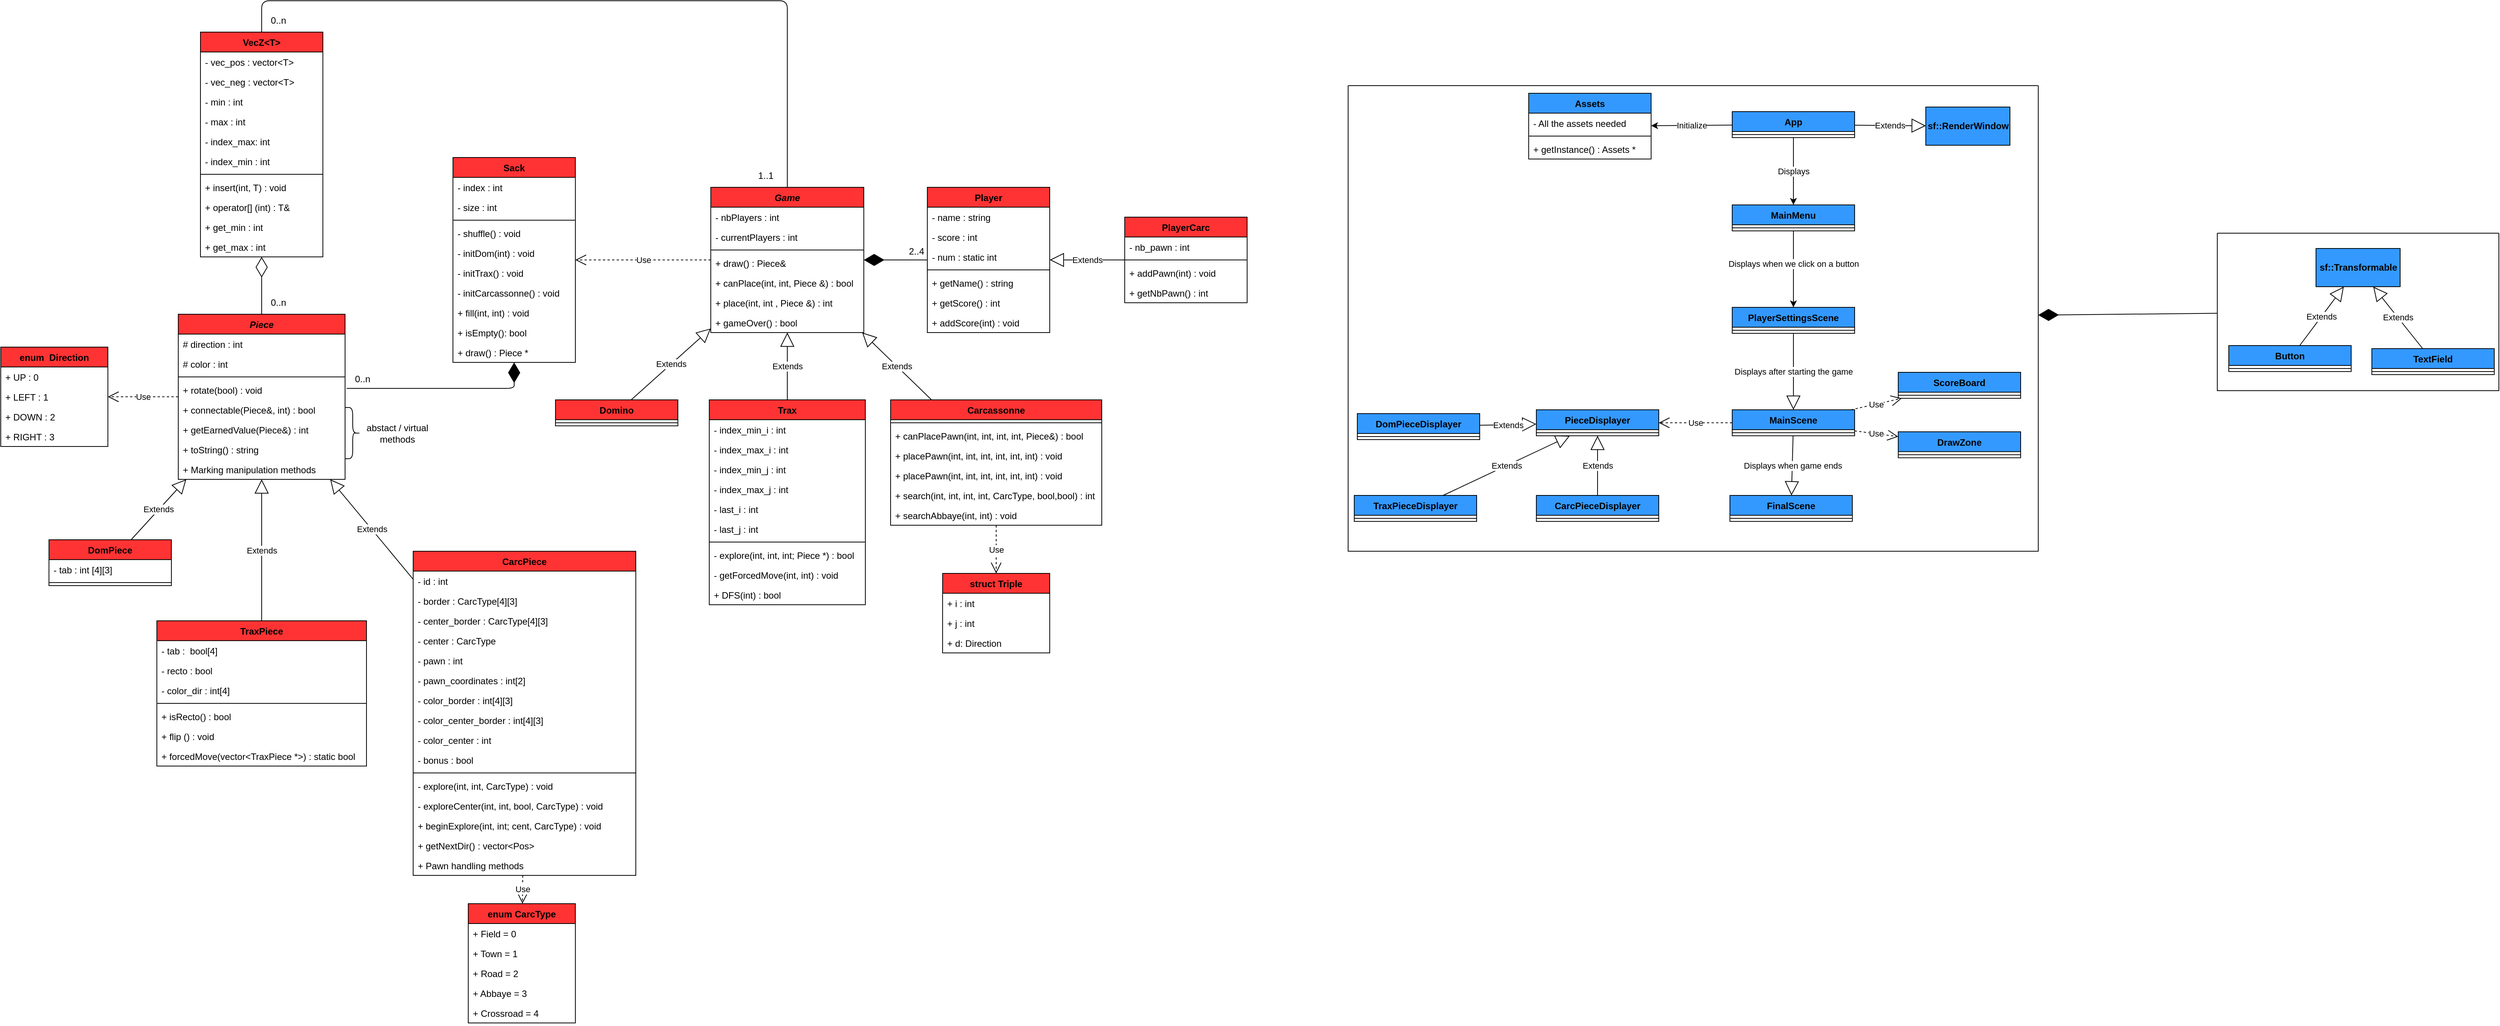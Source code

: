 <mxfile>
    <diagram id="CHH4d5N20Bv_VqgItJtU" name="Page-1">
        <mxGraphModel dx="3012" dy="1647" grid="0" gridSize="10" guides="1" tooltips="1" connect="1" arrows="1" fold="1" page="1" pageScale="1" pageWidth="1654" pageHeight="1169" math="0" shadow="0">
            <root>
                <mxCell id="0"/>
                <mxCell id="1" parent="0"/>
                <mxCell id="2" value="DomPiece" style="swimlane;fontStyle=1;align=center;verticalAlign=top;childLayout=stackLayout;horizontal=1;startSize=26;horizontalStack=0;resizeParent=1;resizeParentMax=0;resizeLast=0;collapsible=1;marginBottom=0;fillColor=#FF3333;" parent="1" vertex="1">
                    <mxGeometry x="9" y="623" width="160" height="60" as="geometry"/>
                </mxCell>
                <mxCell id="3" value="- tab : int [4][3]" style="text;strokeColor=none;fillColor=none;align=left;verticalAlign=top;spacingLeft=4;spacingRight=4;overflow=hidden;rotatable=0;points=[[0,0.5],[1,0.5]];portConstraint=eastwest;" parent="2" vertex="1">
                    <mxGeometry y="26" width="160" height="26" as="geometry"/>
                </mxCell>
                <mxCell id="4" value="" style="line;strokeWidth=1;fillColor=none;align=left;verticalAlign=middle;spacingTop=-1;spacingLeft=3;spacingRight=3;rotatable=0;labelPosition=right;points=[];portConstraint=eastwest;" parent="2" vertex="1">
                    <mxGeometry y="52" width="160" height="8" as="geometry"/>
                </mxCell>
                <mxCell id="3RVoRIsLSyqrtPsKRKoU-5" value="Piece" style="swimlane;fontStyle=3;align=center;verticalAlign=top;childLayout=stackLayout;horizontal=1;startSize=26;horizontalStack=0;resizeParent=1;resizeParentMax=0;resizeLast=0;collapsible=1;marginBottom=0;fillColor=#FF3333;" parent="1" vertex="1">
                    <mxGeometry x="178" y="328" width="218" height="216" as="geometry"/>
                </mxCell>
                <mxCell id="3RVoRIsLSyqrtPsKRKoU-6" value="# direction : int" style="text;strokeColor=none;fillColor=none;align=left;verticalAlign=top;spacingLeft=4;spacingRight=4;overflow=hidden;rotatable=0;points=[[0,0.5],[1,0.5]];portConstraint=eastwest;" parent="3RVoRIsLSyqrtPsKRKoU-5" vertex="1">
                    <mxGeometry y="26" width="218" height="26" as="geometry"/>
                </mxCell>
                <mxCell id="MjsJlT0-aBO1oH4Jwxmf-29" value="# color : int" style="text;strokeColor=none;fillColor=none;align=left;verticalAlign=top;spacingLeft=4;spacingRight=4;overflow=hidden;rotatable=0;points=[[0,0.5],[1,0.5]];portConstraint=eastwest;" parent="3RVoRIsLSyqrtPsKRKoU-5" vertex="1">
                    <mxGeometry y="52" width="218" height="26" as="geometry"/>
                </mxCell>
                <mxCell id="3RVoRIsLSyqrtPsKRKoU-7" value="" style="line;strokeWidth=1;fillColor=none;align=left;verticalAlign=middle;spacingTop=-1;spacingLeft=3;spacingRight=3;rotatable=0;labelPosition=right;points=[];portConstraint=eastwest;" parent="3RVoRIsLSyqrtPsKRKoU-5" vertex="1">
                    <mxGeometry y="78" width="218" height="8" as="geometry"/>
                </mxCell>
                <mxCell id="3RVoRIsLSyqrtPsKRKoU-8" value="+ rotate(bool) : void" style="text;strokeColor=none;fillColor=none;align=left;verticalAlign=top;spacingLeft=4;spacingRight=4;overflow=hidden;rotatable=0;points=[[0,0.5],[1,0.5]];portConstraint=eastwest;" parent="3RVoRIsLSyqrtPsKRKoU-5" vertex="1">
                    <mxGeometry y="86" width="218" height="26" as="geometry"/>
                </mxCell>
                <mxCell id="MjsJlT0-aBO1oH4Jwxmf-13" value="+ connectable(Piece&amp;, int) : bool" style="text;strokeColor=none;fillColor=none;align=left;verticalAlign=top;spacingLeft=4;spacingRight=4;overflow=hidden;rotatable=0;points=[[0,0.5],[1,0.5]];portConstraint=eastwest;" parent="3RVoRIsLSyqrtPsKRKoU-5" vertex="1">
                    <mxGeometry y="112" width="218" height="26" as="geometry"/>
                </mxCell>
                <mxCell id="MjsJlT0-aBO1oH4Jwxmf-28" value="+ getEarnedValue(Piece&amp;) : int" style="text;strokeColor=none;fillColor=none;align=left;verticalAlign=top;spacingLeft=4;spacingRight=4;overflow=hidden;rotatable=0;points=[[0,0.5],[1,0.5]];portConstraint=eastwest;" parent="3RVoRIsLSyqrtPsKRKoU-5" vertex="1">
                    <mxGeometry y="138" width="218" height="26" as="geometry"/>
                </mxCell>
                <mxCell id="6" value="+ toString() : string" style="text;strokeColor=none;fillColor=none;align=left;verticalAlign=top;spacingLeft=4;spacingRight=4;overflow=hidden;rotatable=0;points=[[0,0.5],[1,0.5]];portConstraint=eastwest;" parent="3RVoRIsLSyqrtPsKRKoU-5" vertex="1">
                    <mxGeometry y="164" width="218" height="26" as="geometry"/>
                </mxCell>
                <mxCell id="7" value="+ Marking manipulation methods" style="text;strokeColor=none;fillColor=none;align=left;verticalAlign=top;spacingLeft=4;spacingRight=4;overflow=hidden;rotatable=0;points=[[0,0.5],[1,0.5]];portConstraint=eastwest;" vertex="1" parent="3RVoRIsLSyqrtPsKRKoU-5">
                    <mxGeometry y="190" width="218" height="26" as="geometry"/>
                </mxCell>
                <mxCell id="3RVoRIsLSyqrtPsKRKoU-9" value="TraxPiece" style="swimlane;fontStyle=1;align=center;verticalAlign=top;childLayout=stackLayout;horizontal=1;startSize=26;horizontalStack=0;resizeParent=1;resizeParentMax=0;resizeLast=0;collapsible=1;marginBottom=0;fillColor=#FF3333;" parent="1" vertex="1">
                    <mxGeometry x="150" y="729" width="274" height="190" as="geometry"/>
                </mxCell>
                <mxCell id="3RVoRIsLSyqrtPsKRKoU-10" value="- tab :  bool[4]" style="text;strokeColor=none;fillColor=none;align=left;verticalAlign=top;spacingLeft=4;spacingRight=4;overflow=hidden;rotatable=0;points=[[0,0.5],[1,0.5]];portConstraint=eastwest;" parent="3RVoRIsLSyqrtPsKRKoU-9" vertex="1">
                    <mxGeometry y="26" width="274" height="26" as="geometry"/>
                </mxCell>
                <mxCell id="12" value="- recto : bool" style="text;strokeColor=none;fillColor=none;align=left;verticalAlign=top;spacingLeft=4;spacingRight=4;overflow=hidden;rotatable=0;points=[[0,0.5],[1,0.5]];portConstraint=eastwest;" vertex="1" parent="3RVoRIsLSyqrtPsKRKoU-9">
                    <mxGeometry y="52" width="274" height="26" as="geometry"/>
                </mxCell>
                <mxCell id="13" value="- color_dir : int[4]" style="text;strokeColor=none;fillColor=none;align=left;verticalAlign=top;spacingLeft=4;spacingRight=4;overflow=hidden;rotatable=0;points=[[0,0.5],[1,0.5]];portConstraint=eastwest;" vertex="1" parent="3RVoRIsLSyqrtPsKRKoU-9">
                    <mxGeometry y="78" width="274" height="26" as="geometry"/>
                </mxCell>
                <mxCell id="3RVoRIsLSyqrtPsKRKoU-11" value="" style="line;strokeWidth=1;fillColor=none;align=left;verticalAlign=middle;spacingTop=-1;spacingLeft=3;spacingRight=3;rotatable=0;labelPosition=right;points=[];portConstraint=eastwest;" parent="3RVoRIsLSyqrtPsKRKoU-9" vertex="1">
                    <mxGeometry y="104" width="274" height="8" as="geometry"/>
                </mxCell>
                <mxCell id="14" value="+ isRecto() : bool" style="text;strokeColor=none;fillColor=none;align=left;verticalAlign=top;spacingLeft=4;spacingRight=4;overflow=hidden;rotatable=0;points=[[0,0.5],[1,0.5]];portConstraint=eastwest;" vertex="1" parent="3RVoRIsLSyqrtPsKRKoU-9">
                    <mxGeometry y="112" width="274" height="26" as="geometry"/>
                </mxCell>
                <mxCell id="17" value="+ flip () : void" style="text;strokeColor=none;fillColor=none;align=left;verticalAlign=top;spacingLeft=4;spacingRight=4;overflow=hidden;rotatable=0;points=[[0,0.5],[1,0.5]];portConstraint=eastwest;" vertex="1" parent="3RVoRIsLSyqrtPsKRKoU-9">
                    <mxGeometry y="138" width="274" height="26" as="geometry"/>
                </mxCell>
                <mxCell id="16" value="+ forcedMove(vector&lt;TraxPiece *&gt;) : static bool" style="text;strokeColor=none;fillColor=none;align=left;verticalAlign=top;spacingLeft=4;spacingRight=4;overflow=hidden;rotatable=0;points=[[0,0.5],[1,0.5]];portConstraint=eastwest;" vertex="1" parent="3RVoRIsLSyqrtPsKRKoU-9">
                    <mxGeometry y="164" width="274" height="26" as="geometry"/>
                </mxCell>
                <mxCell id="3RVoRIsLSyqrtPsKRKoU-13" value="CarcPiece" style="swimlane;fontStyle=1;align=center;verticalAlign=top;childLayout=stackLayout;horizontal=1;startSize=26;horizontalStack=0;resizeParent=1;resizeParentMax=0;resizeLast=0;collapsible=1;marginBottom=0;fillColor=#FF3333;" parent="1" vertex="1">
                    <mxGeometry x="485" y="638" width="291" height="424" as="geometry"/>
                </mxCell>
                <mxCell id="34" value="- id : int" style="text;strokeColor=none;fillColor=none;align=left;verticalAlign=top;spacingLeft=4;spacingRight=4;overflow=hidden;rotatable=0;points=[[0,0.5],[1,0.5]];portConstraint=eastwest;" vertex="1" parent="3RVoRIsLSyqrtPsKRKoU-13">
                    <mxGeometry y="26" width="291" height="26" as="geometry"/>
                </mxCell>
                <mxCell id="3RVoRIsLSyqrtPsKRKoU-46" value="- border : CarcType[4][3]" style="text;strokeColor=none;fillColor=none;align=left;verticalAlign=top;spacingLeft=4;spacingRight=4;overflow=hidden;rotatable=0;points=[[0,0.5],[1,0.5]];portConstraint=eastwest;" parent="3RVoRIsLSyqrtPsKRKoU-13" vertex="1">
                    <mxGeometry y="52" width="291" height="26" as="geometry"/>
                </mxCell>
                <mxCell id="35" value="- center_border : CarcType[4][3]" style="text;strokeColor=none;fillColor=none;align=left;verticalAlign=top;spacingLeft=4;spacingRight=4;overflow=hidden;rotatable=0;points=[[0,0.5],[1,0.5]];portConstraint=eastwest;" vertex="1" parent="3RVoRIsLSyqrtPsKRKoU-13">
                    <mxGeometry y="78" width="291" height="26" as="geometry"/>
                </mxCell>
                <mxCell id="36" value="- center : CarcType" style="text;strokeColor=none;fillColor=none;align=left;verticalAlign=top;spacingLeft=4;spacingRight=4;overflow=hidden;rotatable=0;points=[[0,0.5],[1,0.5]];portConstraint=eastwest;" vertex="1" parent="3RVoRIsLSyqrtPsKRKoU-13">
                    <mxGeometry y="104" width="291" height="26" as="geometry"/>
                </mxCell>
                <mxCell id="37" value="- pawn : int" style="text;strokeColor=none;fillColor=none;align=left;verticalAlign=top;spacingLeft=4;spacingRight=4;overflow=hidden;rotatable=0;points=[[0,0.5],[1,0.5]];portConstraint=eastwest;" vertex="1" parent="3RVoRIsLSyqrtPsKRKoU-13">
                    <mxGeometry y="130" width="291" height="26" as="geometry"/>
                </mxCell>
                <mxCell id="38" value="- pawn_coordinates : int[2]" style="text;strokeColor=none;fillColor=none;align=left;verticalAlign=top;spacingLeft=4;spacingRight=4;overflow=hidden;rotatable=0;points=[[0,0.5],[1,0.5]];portConstraint=eastwest;" vertex="1" parent="3RVoRIsLSyqrtPsKRKoU-13">
                    <mxGeometry y="156" width="291" height="26" as="geometry"/>
                </mxCell>
                <mxCell id="40" value="- color_border : int[4][3]" style="text;strokeColor=none;fillColor=none;align=left;verticalAlign=top;spacingLeft=4;spacingRight=4;overflow=hidden;rotatable=0;points=[[0,0.5],[1,0.5]];portConstraint=eastwest;" vertex="1" parent="3RVoRIsLSyqrtPsKRKoU-13">
                    <mxGeometry y="182" width="291" height="26" as="geometry"/>
                </mxCell>
                <mxCell id="41" value="- color_center_border : int[4][3]" style="text;strokeColor=none;fillColor=none;align=left;verticalAlign=top;spacingLeft=4;spacingRight=4;overflow=hidden;rotatable=0;points=[[0,0.5],[1,0.5]];portConstraint=eastwest;" vertex="1" parent="3RVoRIsLSyqrtPsKRKoU-13">
                    <mxGeometry y="208" width="291" height="26" as="geometry"/>
                </mxCell>
                <mxCell id="42" value="- color_center : int" style="text;strokeColor=none;fillColor=none;align=left;verticalAlign=top;spacingLeft=4;spacingRight=4;overflow=hidden;rotatable=0;points=[[0,0.5],[1,0.5]];portConstraint=eastwest;" vertex="1" parent="3RVoRIsLSyqrtPsKRKoU-13">
                    <mxGeometry y="234" width="291" height="26" as="geometry"/>
                </mxCell>
                <mxCell id="43" value="- bonus : bool" style="text;strokeColor=none;fillColor=none;align=left;verticalAlign=top;spacingLeft=4;spacingRight=4;overflow=hidden;rotatable=0;points=[[0,0.5],[1,0.5]];portConstraint=eastwest;" vertex="1" parent="3RVoRIsLSyqrtPsKRKoU-13">
                    <mxGeometry y="260" width="291" height="26" as="geometry"/>
                </mxCell>
                <mxCell id="3RVoRIsLSyqrtPsKRKoU-15" value="" style="line;strokeWidth=1;fillColor=none;align=left;verticalAlign=middle;spacingTop=-1;spacingLeft=3;spacingRight=3;rotatable=0;labelPosition=right;points=[];portConstraint=eastwest;" parent="3RVoRIsLSyqrtPsKRKoU-13" vertex="1">
                    <mxGeometry y="286" width="291" height="8" as="geometry"/>
                </mxCell>
                <mxCell id="3RVoRIsLSyqrtPsKRKoU-16" value="- explore(int, int, CarcType) : void" style="text;strokeColor=none;fillColor=none;align=left;verticalAlign=top;spacingLeft=4;spacingRight=4;overflow=hidden;rotatable=0;points=[[0,0.5],[1,0.5]];portConstraint=eastwest;" parent="3RVoRIsLSyqrtPsKRKoU-13" vertex="1">
                    <mxGeometry y="294" width="291" height="26" as="geometry"/>
                </mxCell>
                <mxCell id="53" value="- exploreCenter(int, int, bool, CarcType) : void" style="text;strokeColor=none;fillColor=none;align=left;verticalAlign=top;spacingLeft=4;spacingRight=4;overflow=hidden;rotatable=0;points=[[0,0.5],[1,0.5]];portConstraint=eastwest;" vertex="1" parent="3RVoRIsLSyqrtPsKRKoU-13">
                    <mxGeometry y="320" width="291" height="26" as="geometry"/>
                </mxCell>
                <mxCell id="54" value="+ beginExplore(int, int; cent, CarcType) : void" style="text;strokeColor=none;fillColor=none;align=left;verticalAlign=top;spacingLeft=4;spacingRight=4;overflow=hidden;rotatable=0;points=[[0,0.5],[1,0.5]];portConstraint=eastwest;" vertex="1" parent="3RVoRIsLSyqrtPsKRKoU-13">
                    <mxGeometry y="346" width="291" height="26" as="geometry"/>
                </mxCell>
                <mxCell id="58" value="+ getNextDir() : vector&lt;Pos&gt;" style="text;strokeColor=none;fillColor=none;align=left;verticalAlign=top;spacingLeft=4;spacingRight=4;overflow=hidden;rotatable=0;points=[[0,0.5],[1,0.5]];portConstraint=eastwest;" vertex="1" parent="3RVoRIsLSyqrtPsKRKoU-13">
                    <mxGeometry y="372" width="291" height="26" as="geometry"/>
                </mxCell>
                <mxCell id="233" value="+ Pawn handling methods" style="text;strokeColor=none;fillColor=none;align=left;verticalAlign=top;spacingLeft=4;spacingRight=4;overflow=hidden;rotatable=0;points=[[0,0.5],[1,0.5]];portConstraint=eastwest;" vertex="1" parent="3RVoRIsLSyqrtPsKRKoU-13">
                    <mxGeometry y="398" width="291" height="26" as="geometry"/>
                </mxCell>
                <mxCell id="3RVoRIsLSyqrtPsKRKoU-25" value="Game" style="swimlane;fontStyle=3;align=center;verticalAlign=top;childLayout=stackLayout;horizontal=1;startSize=26;horizontalStack=0;resizeParent=1;resizeParentMax=0;resizeLast=0;collapsible=1;marginBottom=0;fillColor=#FF3333;" parent="1" vertex="1">
                    <mxGeometry x="874" y="162" width="200" height="190" as="geometry"/>
                </mxCell>
                <mxCell id="3RVoRIsLSyqrtPsKRKoU-26" value="- nbPlayers : int" style="text;strokeColor=none;fillColor=none;align=left;verticalAlign=top;spacingLeft=4;spacingRight=4;overflow=hidden;rotatable=0;points=[[0,0.5],[1,0.5]];portConstraint=eastwest;" parent="3RVoRIsLSyqrtPsKRKoU-25" vertex="1">
                    <mxGeometry y="26" width="200" height="26" as="geometry"/>
                </mxCell>
                <mxCell id="MjsJlT0-aBO1oH4Jwxmf-60" value="- currentPlayers : int" style="text;strokeColor=none;fillColor=none;align=left;verticalAlign=top;spacingLeft=4;spacingRight=4;overflow=hidden;rotatable=0;points=[[0,0.5],[1,0.5]];portConstraint=eastwest;" parent="3RVoRIsLSyqrtPsKRKoU-25" vertex="1">
                    <mxGeometry y="52" width="200" height="26" as="geometry"/>
                </mxCell>
                <mxCell id="3RVoRIsLSyqrtPsKRKoU-27" value="" style="line;strokeWidth=1;fillColor=none;align=left;verticalAlign=middle;spacingTop=-1;spacingLeft=3;spacingRight=3;rotatable=0;labelPosition=right;points=[];portConstraint=eastwest;" parent="3RVoRIsLSyqrtPsKRKoU-25" vertex="1">
                    <mxGeometry y="78" width="200" height="8" as="geometry"/>
                </mxCell>
                <mxCell id="3RVoRIsLSyqrtPsKRKoU-28" value="+ draw() : Piece&amp; " style="text;strokeColor=none;fillColor=none;align=left;verticalAlign=top;spacingLeft=4;spacingRight=4;overflow=hidden;rotatable=0;points=[[0,0.5],[1,0.5]];portConstraint=eastwest;" parent="3RVoRIsLSyqrtPsKRKoU-25" vertex="1">
                    <mxGeometry y="86" width="200" height="26" as="geometry"/>
                </mxCell>
                <mxCell id="MjsJlT0-aBO1oH4Jwxmf-59" value="+ canPlace(int, int, Piece &amp;) : bool " style="text;strokeColor=none;fillColor=none;align=left;verticalAlign=top;spacingLeft=4;spacingRight=4;overflow=hidden;rotatable=0;points=[[0,0.5],[1,0.5]];portConstraint=eastwest;" parent="3RVoRIsLSyqrtPsKRKoU-25" vertex="1">
                    <mxGeometry y="112" width="200" height="26" as="geometry"/>
                </mxCell>
                <mxCell id="MjsJlT0-aBO1oH4Jwxmf-45" value="+ place(int, int , Piece &amp;) : int" style="text;strokeColor=none;fillColor=none;align=left;verticalAlign=top;spacingLeft=4;spacingRight=4;overflow=hidden;rotatable=0;points=[[0,0.5],[1,0.5]];portConstraint=eastwest;" parent="3RVoRIsLSyqrtPsKRKoU-25" vertex="1">
                    <mxGeometry y="138" width="200" height="26" as="geometry"/>
                </mxCell>
                <mxCell id="MjsJlT0-aBO1oH4Jwxmf-49" value="+ gameOver() : bool" style="text;strokeColor=none;fillColor=none;align=left;verticalAlign=top;spacingLeft=4;spacingRight=4;overflow=hidden;rotatable=0;points=[[0,0.5],[1,0.5]];portConstraint=eastwest;" parent="3RVoRIsLSyqrtPsKRKoU-25" vertex="1">
                    <mxGeometry y="164" width="200" height="26" as="geometry"/>
                </mxCell>
                <mxCell id="3RVoRIsLSyqrtPsKRKoU-29" value="Domino" style="swimlane;fontStyle=1;align=center;verticalAlign=top;childLayout=stackLayout;horizontal=1;startSize=26;horizontalStack=0;resizeParent=1;resizeParentMax=0;resizeLast=0;collapsible=1;marginBottom=0;fillColor=#FF3333;" parent="1" vertex="1">
                    <mxGeometry x="671" y="440" width="160" height="34" as="geometry"/>
                </mxCell>
                <mxCell id="3RVoRIsLSyqrtPsKRKoU-31" value="" style="line;strokeWidth=1;fillColor=none;align=left;verticalAlign=middle;spacingTop=-1;spacingLeft=3;spacingRight=3;rotatable=0;labelPosition=right;points=[];portConstraint=eastwest;" parent="3RVoRIsLSyqrtPsKRKoU-29" vertex="1">
                    <mxGeometry y="26" width="160" height="8" as="geometry"/>
                </mxCell>
                <mxCell id="3RVoRIsLSyqrtPsKRKoU-37" value="Carcassonne&#10;" style="swimlane;fontStyle=1;align=center;verticalAlign=top;childLayout=stackLayout;horizontal=1;startSize=26;horizontalStack=0;resizeParent=1;resizeParentMax=0;resizeLast=0;collapsible=1;marginBottom=0;fillColor=#FF3333;" parent="1" vertex="1">
                    <mxGeometry x="1109" y="440" width="276" height="164" as="geometry"/>
                </mxCell>
                <mxCell id="3RVoRIsLSyqrtPsKRKoU-39" value="" style="line;strokeWidth=1;fillColor=none;align=left;verticalAlign=middle;spacingTop=-1;spacingLeft=3;spacingRight=3;rotatable=0;labelPosition=right;points=[];portConstraint=eastwest;" parent="3RVoRIsLSyqrtPsKRKoU-37" vertex="1">
                    <mxGeometry y="26" width="276" height="8" as="geometry"/>
                </mxCell>
                <mxCell id="3RVoRIsLSyqrtPsKRKoU-40" value="+ canPlacePawn(int, int, int, int, Piece&amp;) : bool" style="text;strokeColor=none;fillColor=none;align=left;verticalAlign=top;spacingLeft=4;spacingRight=4;overflow=hidden;rotatable=0;points=[[0,0.5],[1,0.5]];portConstraint=eastwest;" parent="3RVoRIsLSyqrtPsKRKoU-37" vertex="1">
                    <mxGeometry y="34" width="276" height="26" as="geometry"/>
                </mxCell>
                <mxCell id="119" value="+ placePawn(int, int, int, int, int, int) : void" style="text;strokeColor=none;fillColor=none;align=left;verticalAlign=top;spacingLeft=4;spacingRight=4;overflow=hidden;rotatable=0;points=[[0,0.5],[1,0.5]];portConstraint=eastwest;" vertex="1" parent="3RVoRIsLSyqrtPsKRKoU-37">
                    <mxGeometry y="60" width="276" height="26" as="geometry"/>
                </mxCell>
                <mxCell id="120" value="+ placePawn(int, int, int, int, int, int) : void" style="text;strokeColor=none;fillColor=none;align=left;verticalAlign=top;spacingLeft=4;spacingRight=4;overflow=hidden;rotatable=0;points=[[0,0.5],[1,0.5]];portConstraint=eastwest;" vertex="1" parent="3RVoRIsLSyqrtPsKRKoU-37">
                    <mxGeometry y="86" width="276" height="26" as="geometry"/>
                </mxCell>
                <mxCell id="121" value="+ search(int, int, int, int, CarcType, bool,bool) : int" style="text;strokeColor=none;fillColor=none;align=left;verticalAlign=top;spacingLeft=4;spacingRight=4;overflow=hidden;rotatable=0;points=[[0,0.5],[1,0.5]];portConstraint=eastwest;" vertex="1" parent="3RVoRIsLSyqrtPsKRKoU-37">
                    <mxGeometry y="112" width="276" height="26" as="geometry"/>
                </mxCell>
                <mxCell id="122" value="+ searchAbbaye(int, int) : void" style="text;strokeColor=none;fillColor=none;align=left;verticalAlign=top;spacingLeft=4;spacingRight=4;overflow=hidden;rotatable=0;points=[[0,0.5],[1,0.5]];portConstraint=eastwest;" vertex="1" parent="3RVoRIsLSyqrtPsKRKoU-37">
                    <mxGeometry y="138" width="276" height="26" as="geometry"/>
                </mxCell>
                <mxCell id="MjsJlT0-aBO1oH4Jwxmf-14" value="enum  Direction" style="swimlane;fontStyle=1;childLayout=stackLayout;horizontal=1;startSize=26;fillColor=#FF3333;horizontalStack=0;resizeParent=1;resizeParentMax=0;resizeLast=0;collapsible=1;marginBottom=0;" parent="1" vertex="1">
                    <mxGeometry x="-54" y="371" width="140" height="130" as="geometry"/>
                </mxCell>
                <mxCell id="MjsJlT0-aBO1oH4Jwxmf-15" value="+ UP : 0" style="text;strokeColor=none;fillColor=none;align=left;verticalAlign=top;spacingLeft=4;spacingRight=4;overflow=hidden;rotatable=0;points=[[0,0.5],[1,0.5]];portConstraint=eastwest;" parent="MjsJlT0-aBO1oH4Jwxmf-14" vertex="1">
                    <mxGeometry y="26" width="140" height="26" as="geometry"/>
                </mxCell>
                <mxCell id="MjsJlT0-aBO1oH4Jwxmf-16" value="+ LEFT : 1 " style="text;strokeColor=none;fillColor=none;align=left;verticalAlign=top;spacingLeft=4;spacingRight=4;overflow=hidden;rotatable=0;points=[[0,0.5],[1,0.5]];portConstraint=eastwest;" parent="MjsJlT0-aBO1oH4Jwxmf-14" vertex="1">
                    <mxGeometry y="52" width="140" height="26" as="geometry"/>
                </mxCell>
                <mxCell id="MjsJlT0-aBO1oH4Jwxmf-17" value="+ DOWN : 2" style="text;strokeColor=none;fillColor=none;align=left;verticalAlign=top;spacingLeft=4;spacingRight=4;overflow=hidden;rotatable=0;points=[[0,0.5],[1,0.5]];portConstraint=eastwest;" parent="MjsJlT0-aBO1oH4Jwxmf-14" vertex="1">
                    <mxGeometry y="78" width="140" height="26" as="geometry"/>
                </mxCell>
                <mxCell id="MjsJlT0-aBO1oH4Jwxmf-18" value="+ RIGHT : 3" style="text;strokeColor=none;fillColor=none;align=left;verticalAlign=top;spacingLeft=4;spacingRight=4;overflow=hidden;rotatable=0;points=[[0,0.5],[1,0.5]];portConstraint=eastwest;" parent="MjsJlT0-aBO1oH4Jwxmf-14" vertex="1">
                    <mxGeometry y="104" width="140" height="26" as="geometry"/>
                </mxCell>
                <mxCell id="MjsJlT0-aBO1oH4Jwxmf-19" value="Use" style="endArrow=open;endSize=12;dashed=1;html=1;" parent="1" source="3RVoRIsLSyqrtPsKRKoU-5" target="MjsJlT0-aBO1oH4Jwxmf-14" edge="1">
                    <mxGeometry width="160" relative="1" as="geometry">
                        <mxPoint x="297" y="420" as="sourcePoint"/>
                        <mxPoint x="457" y="414" as="targetPoint"/>
                    </mxGeometry>
                </mxCell>
                <mxCell id="3RVoRIsLSyqrtPsKRKoU-42" value="Player" style="swimlane;fontStyle=1;align=center;verticalAlign=top;childLayout=stackLayout;horizontal=1;startSize=26;horizontalStack=0;resizeParent=1;resizeParentMax=0;resizeLast=0;collapsible=1;marginBottom=0;fillColor=#FF3333;" parent="1" vertex="1">
                    <mxGeometry x="1157" y="162" width="160" height="190" as="geometry"/>
                </mxCell>
                <mxCell id="3RVoRIsLSyqrtPsKRKoU-43" value="- name : string" style="text;strokeColor=none;fillColor=none;align=left;verticalAlign=top;spacingLeft=4;spacingRight=4;overflow=hidden;rotatable=0;points=[[0,0.5],[1,0.5]];portConstraint=eastwest;" parent="3RVoRIsLSyqrtPsKRKoU-42" vertex="1">
                    <mxGeometry y="26" width="160" height="26" as="geometry"/>
                </mxCell>
                <mxCell id="MjsJlT0-aBO1oH4Jwxmf-50" value="- score : int" style="text;strokeColor=none;fillColor=none;align=left;verticalAlign=top;spacingLeft=4;spacingRight=4;overflow=hidden;rotatable=0;points=[[0,0.5],[1,0.5]];portConstraint=eastwest;" parent="3RVoRIsLSyqrtPsKRKoU-42" vertex="1">
                    <mxGeometry y="52" width="160" height="26" as="geometry"/>
                </mxCell>
                <mxCell id="91" value="- num : static int" style="text;strokeColor=none;fillColor=none;align=left;verticalAlign=top;spacingLeft=4;spacingRight=4;overflow=hidden;rotatable=0;points=[[0,0.5],[1,0.5]];portConstraint=eastwest;" vertex="1" parent="3RVoRIsLSyqrtPsKRKoU-42">
                    <mxGeometry y="78" width="160" height="26" as="geometry"/>
                </mxCell>
                <mxCell id="3RVoRIsLSyqrtPsKRKoU-44" value="" style="line;strokeWidth=1;fillColor=none;align=left;verticalAlign=middle;spacingTop=-1;spacingLeft=3;spacingRight=3;rotatable=0;labelPosition=right;points=[];portConstraint=eastwest;" parent="3RVoRIsLSyqrtPsKRKoU-42" vertex="1">
                    <mxGeometry y="104" width="160" height="8" as="geometry"/>
                </mxCell>
                <mxCell id="MjsJlT0-aBO1oH4Jwxmf-54" value="+ getName() : string" style="text;strokeColor=none;fillColor=none;align=left;verticalAlign=top;spacingLeft=4;spacingRight=4;overflow=hidden;rotatable=0;points=[[0,0.5],[1,0.5]];portConstraint=eastwest;" parent="3RVoRIsLSyqrtPsKRKoU-42" vertex="1">
                    <mxGeometry y="112" width="160" height="26" as="geometry"/>
                </mxCell>
                <mxCell id="99" value="+ getScore() : int" style="text;strokeColor=none;fillColor=none;align=left;verticalAlign=top;spacingLeft=4;spacingRight=4;overflow=hidden;rotatable=0;points=[[0,0.5],[1,0.5]];portConstraint=eastwest;" vertex="1" parent="3RVoRIsLSyqrtPsKRKoU-42">
                    <mxGeometry y="138" width="160" height="26" as="geometry"/>
                </mxCell>
                <mxCell id="101" value="+ addScore(int) : void" style="text;strokeColor=none;fillColor=none;align=left;verticalAlign=top;spacingLeft=4;spacingRight=4;overflow=hidden;rotatable=0;points=[[0,0.5],[1,0.5]];portConstraint=eastwest;" vertex="1" parent="3RVoRIsLSyqrtPsKRKoU-42">
                    <mxGeometry y="164" width="160" height="26" as="geometry"/>
                </mxCell>
                <mxCell id="MjsJlT0-aBO1oH4Jwxmf-25" value="Extends" style="endArrow=block;endSize=16;endFill=0;html=1;" parent="1" source="2" target="3RVoRIsLSyqrtPsKRKoU-5" edge="1">
                    <mxGeometry width="160" relative="1" as="geometry">
                        <mxPoint x="314" y="785" as="sourcePoint"/>
                        <mxPoint x="474" y="785" as="targetPoint"/>
                    </mxGeometry>
                </mxCell>
                <mxCell id="MjsJlT0-aBO1oH4Jwxmf-26" value="Extends" style="endArrow=block;endSize=16;endFill=0;html=1;" parent="1" source="3RVoRIsLSyqrtPsKRKoU-9" target="3RVoRIsLSyqrtPsKRKoU-5" edge="1">
                    <mxGeometry width="160" relative="1" as="geometry">
                        <mxPoint x="314" y="785" as="sourcePoint"/>
                        <mxPoint x="474" y="785" as="targetPoint"/>
                    </mxGeometry>
                </mxCell>
                <mxCell id="MjsJlT0-aBO1oH4Jwxmf-27" value="Extends" style="endArrow=block;endSize=16;endFill=0;html=1;" parent="1" source="3RVoRIsLSyqrtPsKRKoU-13" target="3RVoRIsLSyqrtPsKRKoU-5" edge="1">
                    <mxGeometry width="160" relative="1" as="geometry">
                        <mxPoint x="314" y="785" as="sourcePoint"/>
                        <mxPoint x="474" y="785" as="targetPoint"/>
                    </mxGeometry>
                </mxCell>
                <mxCell id="MjsJlT0-aBO1oH4Jwxmf-30" value="" style="shape=curlyBracket;whiteSpace=wrap;html=1;rounded=1;flipH=1;size=0.5;" parent="1" vertex="1">
                    <mxGeometry x="396" y="450" width="20" height="67" as="geometry"/>
                </mxCell>
                <mxCell id="MjsJlT0-aBO1oH4Jwxmf-31" value="abstact / virtual methods" style="text;html=1;strokeColor=none;fillColor=none;align=center;verticalAlign=middle;whiteSpace=wrap;rounded=0;" parent="1" vertex="1">
                    <mxGeometry x="418" y="457.25" width="93" height="52.5" as="geometry"/>
                </mxCell>
                <mxCell id="MjsJlT0-aBO1oH4Jwxmf-32" value="Sack" style="swimlane;fontStyle=1;align=center;verticalAlign=top;childLayout=stackLayout;horizontal=1;startSize=26;horizontalStack=0;resizeParent=1;resizeParentMax=0;resizeLast=0;collapsible=1;marginBottom=0;fillColor=#FF3333;" parent="1" vertex="1">
                    <mxGeometry x="537" y="123" width="160" height="268" as="geometry"/>
                </mxCell>
                <mxCell id="60" value="- index : int" style="text;strokeColor=none;fillColor=none;align=left;verticalAlign=top;spacingLeft=4;spacingRight=4;overflow=hidden;rotatable=0;points=[[0,0.5],[1,0.5]];portConstraint=eastwest;" vertex="1" parent="MjsJlT0-aBO1oH4Jwxmf-32">
                    <mxGeometry y="26" width="160" height="26" as="geometry"/>
                </mxCell>
                <mxCell id="MjsJlT0-aBO1oH4Jwxmf-36" value="- size : int" style="text;strokeColor=none;fillColor=none;align=left;verticalAlign=top;spacingLeft=4;spacingRight=4;overflow=hidden;rotatable=0;points=[[0,0.5],[1,0.5]];portConstraint=eastwest;" parent="MjsJlT0-aBO1oH4Jwxmf-32" vertex="1">
                    <mxGeometry y="52" width="160" height="26" as="geometry"/>
                </mxCell>
                <mxCell id="MjsJlT0-aBO1oH4Jwxmf-34" value="" style="line;strokeWidth=1;fillColor=none;align=left;verticalAlign=middle;spacingTop=-1;spacingLeft=3;spacingRight=3;rotatable=0;labelPosition=right;points=[];portConstraint=eastwest;" parent="MjsJlT0-aBO1oH4Jwxmf-32" vertex="1">
                    <mxGeometry y="78" width="160" height="8" as="geometry"/>
                </mxCell>
                <mxCell id="62" value="- shuffle() : void " style="text;strokeColor=none;fillColor=none;align=left;verticalAlign=top;spacingLeft=4;spacingRight=4;overflow=hidden;rotatable=0;points=[[0,0.5],[1,0.5]];portConstraint=eastwest;" vertex="1" parent="MjsJlT0-aBO1oH4Jwxmf-32">
                    <mxGeometry y="86" width="160" height="26" as="geometry"/>
                </mxCell>
                <mxCell id="63" value="- initDom(int) : void" style="text;strokeColor=none;fillColor=none;align=left;verticalAlign=top;spacingLeft=4;spacingRight=4;overflow=hidden;rotatable=0;points=[[0,0.5],[1,0.5]];portConstraint=eastwest;" vertex="1" parent="MjsJlT0-aBO1oH4Jwxmf-32">
                    <mxGeometry y="112" width="160" height="26" as="geometry"/>
                </mxCell>
                <mxCell id="64" value="- initTrax() : void" style="text;strokeColor=none;fillColor=none;align=left;verticalAlign=top;spacingLeft=4;spacingRight=4;overflow=hidden;rotatable=0;points=[[0,0.5],[1,0.5]];portConstraint=eastwest;" vertex="1" parent="MjsJlT0-aBO1oH4Jwxmf-32">
                    <mxGeometry y="138" width="160" height="26" as="geometry"/>
                </mxCell>
                <mxCell id="65" value="- initCarcassonne() : void" style="text;strokeColor=none;fillColor=none;align=left;verticalAlign=top;spacingLeft=4;spacingRight=4;overflow=hidden;rotatable=0;points=[[0,0.5],[1,0.5]];portConstraint=eastwest;" vertex="1" parent="MjsJlT0-aBO1oH4Jwxmf-32">
                    <mxGeometry y="164" width="160" height="26" as="geometry"/>
                </mxCell>
                <mxCell id="66" value="+ fill(int, int) : void" style="text;strokeColor=none;fillColor=none;align=left;verticalAlign=top;spacingLeft=4;spacingRight=4;overflow=hidden;rotatable=0;points=[[0,0.5],[1,0.5]];portConstraint=eastwest;" vertex="1" parent="MjsJlT0-aBO1oH4Jwxmf-32">
                    <mxGeometry y="190" width="160" height="26" as="geometry"/>
                </mxCell>
                <mxCell id="67" value="+ isEmpty(): bool" style="text;strokeColor=none;fillColor=none;align=left;verticalAlign=top;spacingLeft=4;spacingRight=4;overflow=hidden;rotatable=0;points=[[0,0.5],[1,0.5]];portConstraint=eastwest;" vertex="1" parent="MjsJlT0-aBO1oH4Jwxmf-32">
                    <mxGeometry y="216" width="160" height="26" as="geometry"/>
                </mxCell>
                <mxCell id="MjsJlT0-aBO1oH4Jwxmf-35" value="+ draw() : Piece *" style="text;strokeColor=none;fillColor=none;align=left;verticalAlign=top;spacingLeft=4;spacingRight=4;overflow=hidden;rotatable=0;points=[[0,0.5],[1,0.5]];portConstraint=eastwest;" parent="MjsJlT0-aBO1oH4Jwxmf-32" vertex="1">
                    <mxGeometry y="242" width="160" height="26" as="geometry"/>
                </mxCell>
                <mxCell id="MjsJlT0-aBO1oH4Jwxmf-39" value="Use" style="endArrow=open;endSize=12;dashed=1;html=1;" parent="1" source="3RVoRIsLSyqrtPsKRKoU-25" target="MjsJlT0-aBO1oH4Jwxmf-32" edge="1">
                    <mxGeometry width="160" relative="1" as="geometry">
                        <mxPoint x="735" y="399" as="sourcePoint"/>
                        <mxPoint x="895" y="399" as="targetPoint"/>
                    </mxGeometry>
                </mxCell>
                <mxCell id="MjsJlT0-aBO1oH4Jwxmf-41" value="" style="endArrow=diamondThin;endFill=1;endSize=24;html=1;" parent="1" source="3RVoRIsLSyqrtPsKRKoU-42" target="3RVoRIsLSyqrtPsKRKoU-25" edge="1">
                    <mxGeometry width="160" relative="1" as="geometry">
                        <mxPoint x="881" y="399" as="sourcePoint"/>
                        <mxPoint x="1041" y="399" as="targetPoint"/>
                    </mxGeometry>
                </mxCell>
                <mxCell id="MjsJlT0-aBO1oH4Jwxmf-42" value="Extends" style="endArrow=block;endSize=16;endFill=0;html=1;" parent="1" source="3RVoRIsLSyqrtPsKRKoU-29" target="3RVoRIsLSyqrtPsKRKoU-25" edge="1">
                    <mxGeometry width="160" relative="1" as="geometry">
                        <mxPoint x="752" y="399" as="sourcePoint"/>
                        <mxPoint x="912" y="399" as="targetPoint"/>
                    </mxGeometry>
                </mxCell>
                <mxCell id="MjsJlT0-aBO1oH4Jwxmf-43" value="Extends" style="endArrow=block;endSize=16;endFill=0;html=1;" parent="1" source="74" target="3RVoRIsLSyqrtPsKRKoU-25" edge="1">
                    <mxGeometry width="160" relative="1" as="geometry">
                        <mxPoint x="922.176" y="467" as="sourcePoint"/>
                        <mxPoint x="912" y="399" as="targetPoint"/>
                    </mxGeometry>
                </mxCell>
                <mxCell id="MjsJlT0-aBO1oH4Jwxmf-44" value="Extends" style="endArrow=block;endSize=16;endFill=0;html=1;" parent="1" source="3RVoRIsLSyqrtPsKRKoU-37" target="3RVoRIsLSyqrtPsKRKoU-25" edge="1">
                    <mxGeometry width="160" relative="1" as="geometry">
                        <mxPoint x="752" y="399" as="sourcePoint"/>
                        <mxPoint x="912" y="399" as="targetPoint"/>
                    </mxGeometry>
                </mxCell>
                <mxCell id="3RVoRIsLSyqrtPsKRKoU-54" value="" style="endArrow=diamondThin;endFill=0;endSize=24;html=1;" parent="1" source="3RVoRIsLSyqrtPsKRKoU-5" target="109" edge="1">
                    <mxGeometry width="160" relative="1" as="geometry">
                        <mxPoint x="-66" y="388" as="sourcePoint"/>
                        <mxPoint x="287" y="261" as="targetPoint"/>
                        <Array as="points"/>
                    </mxGeometry>
                </mxCell>
                <mxCell id="MjsJlT0-aBO1oH4Jwxmf-47" value="" style="endArrow=diamondThin;endFill=1;endSize=24;html=1;" parent="1" target="MjsJlT0-aBO1oH4Jwxmf-32" edge="1">
                    <mxGeometry width="160" relative="1" as="geometry">
                        <mxPoint x="398" y="425" as="sourcePoint"/>
                        <mxPoint x="305" y="399" as="targetPoint"/>
                        <Array as="points">
                            <mxPoint x="476" y="425"/>
                            <mxPoint x="617" y="425"/>
                        </Array>
                    </mxGeometry>
                </mxCell>
                <mxCell id="28" value="enum CarcType" style="swimlane;fontStyle=1;childLayout=stackLayout;horizontal=1;startSize=26;fillColor=#FF3333;horizontalStack=0;resizeParent=1;resizeParentMax=0;resizeLast=0;collapsible=1;marginBottom=0;" vertex="1" parent="1">
                    <mxGeometry x="557" y="1099" width="140" height="156" as="geometry"/>
                </mxCell>
                <mxCell id="29" value="+ Field = 0" style="text;strokeColor=none;fillColor=none;align=left;verticalAlign=top;spacingLeft=4;spacingRight=4;overflow=hidden;rotatable=0;points=[[0,0.5],[1,0.5]];portConstraint=eastwest;" vertex="1" parent="28">
                    <mxGeometry y="26" width="140" height="26" as="geometry"/>
                </mxCell>
                <mxCell id="30" value="+ Town = 1" style="text;strokeColor=none;fillColor=none;align=left;verticalAlign=top;spacingLeft=4;spacingRight=4;overflow=hidden;rotatable=0;points=[[0,0.5],[1,0.5]];portConstraint=eastwest;" vertex="1" parent="28">
                    <mxGeometry y="52" width="140" height="26" as="geometry"/>
                </mxCell>
                <mxCell id="31" value="+ Road = 2" style="text;strokeColor=none;fillColor=none;align=left;verticalAlign=top;spacingLeft=4;spacingRight=4;overflow=hidden;rotatable=0;points=[[0,0.5],[1,0.5]];portConstraint=eastwest;" vertex="1" parent="28">
                    <mxGeometry y="78" width="140" height="26" as="geometry"/>
                </mxCell>
                <mxCell id="32" value="+ Abbaye = 3" style="text;strokeColor=none;fillColor=none;align=left;verticalAlign=top;spacingLeft=4;spacingRight=4;overflow=hidden;rotatable=0;points=[[0,0.5],[1,0.5]];portConstraint=eastwest;" vertex="1" parent="28">
                    <mxGeometry y="104" width="140" height="26" as="geometry"/>
                </mxCell>
                <mxCell id="33" value="+ Crossroad = 4" style="text;strokeColor=none;fillColor=none;align=left;verticalAlign=top;spacingLeft=4;spacingRight=4;overflow=hidden;rotatable=0;points=[[0,0.5],[1,0.5]];portConstraint=eastwest;" vertex="1" parent="28">
                    <mxGeometry y="130" width="140" height="26" as="geometry"/>
                </mxCell>
                <mxCell id="74" value="Trax" style="swimlane;fontStyle=1;align=center;verticalAlign=top;childLayout=stackLayout;horizontal=1;startSize=26;horizontalStack=0;resizeParent=1;resizeParentMax=0;resizeLast=0;collapsible=1;marginBottom=0;fillColor=#FF3333;" vertex="1" parent="1">
                    <mxGeometry x="872" y="440" width="204" height="268" as="geometry"/>
                </mxCell>
                <mxCell id="75" value="- index_min_i : int" style="text;strokeColor=none;fillColor=none;align=left;verticalAlign=top;spacingLeft=4;spacingRight=4;overflow=hidden;rotatable=0;points=[[0,0.5],[1,0.5]];portConstraint=eastwest;" vertex="1" parent="74">
                    <mxGeometry y="26" width="204" height="26" as="geometry"/>
                </mxCell>
                <mxCell id="80" value="- index_max_i : int" style="text;strokeColor=none;fillColor=none;align=left;verticalAlign=top;spacingLeft=4;spacingRight=4;overflow=hidden;rotatable=0;points=[[0,0.5],[1,0.5]];portConstraint=eastwest;" vertex="1" parent="74">
                    <mxGeometry y="52" width="204" height="26" as="geometry"/>
                </mxCell>
                <mxCell id="81" value="- index_min_j : int" style="text;strokeColor=none;fillColor=none;align=left;verticalAlign=top;spacingLeft=4;spacingRight=4;overflow=hidden;rotatable=0;points=[[0,0.5],[1,0.5]];portConstraint=eastwest;" vertex="1" parent="74">
                    <mxGeometry y="78" width="204" height="26" as="geometry"/>
                </mxCell>
                <mxCell id="82" value="- index_max_j : int" style="text;strokeColor=none;fillColor=none;align=left;verticalAlign=top;spacingLeft=4;spacingRight=4;overflow=hidden;rotatable=0;points=[[0,0.5],[1,0.5]];portConstraint=eastwest;" vertex="1" parent="74">
                    <mxGeometry y="104" width="204" height="26" as="geometry"/>
                </mxCell>
                <mxCell id="83" value="- last_i : int" style="text;strokeColor=none;fillColor=none;align=left;verticalAlign=top;spacingLeft=4;spacingRight=4;overflow=hidden;rotatable=0;points=[[0,0.5],[1,0.5]];portConstraint=eastwest;" vertex="1" parent="74">
                    <mxGeometry y="130" width="204" height="26" as="geometry"/>
                </mxCell>
                <mxCell id="84" value="- last_j : int" style="text;strokeColor=none;fillColor=none;align=left;verticalAlign=top;spacingLeft=4;spacingRight=4;overflow=hidden;rotatable=0;points=[[0,0.5],[1,0.5]];portConstraint=eastwest;" vertex="1" parent="74">
                    <mxGeometry y="156" width="204" height="26" as="geometry"/>
                </mxCell>
                <mxCell id="76" value="" style="line;strokeWidth=1;fillColor=none;align=left;verticalAlign=middle;spacingTop=-1;spacingLeft=3;spacingRight=3;rotatable=0;labelPosition=right;points=[];portConstraint=eastwest;" vertex="1" parent="74">
                    <mxGeometry y="182" width="204" height="8" as="geometry"/>
                </mxCell>
                <mxCell id="77" value="- explore(int, int, int; Piece *) : bool" style="text;strokeColor=none;fillColor=none;align=left;verticalAlign=top;spacingLeft=4;spacingRight=4;overflow=hidden;rotatable=0;points=[[0,0.5],[1,0.5]];portConstraint=eastwest;" vertex="1" parent="74">
                    <mxGeometry y="190" width="204" height="26" as="geometry"/>
                </mxCell>
                <mxCell id="85" value="- getForcedMove(int, int) : void" style="text;strokeColor=none;fillColor=none;align=left;verticalAlign=top;spacingLeft=4;spacingRight=4;overflow=hidden;rotatable=0;points=[[0,0.5],[1,0.5]];portConstraint=eastwest;" vertex="1" parent="74">
                    <mxGeometry y="216" width="204" height="26" as="geometry"/>
                </mxCell>
                <mxCell id="86" value="+ DFS(int) : bool" style="text;strokeColor=none;fillColor=none;align=left;verticalAlign=top;spacingLeft=4;spacingRight=4;overflow=hidden;rotatable=0;points=[[0,0.5],[1,0.5]];portConstraint=eastwest;" vertex="1" parent="74">
                    <mxGeometry y="242" width="204" height="26" as="geometry"/>
                </mxCell>
                <mxCell id="87" value="Use" style="endArrow=open;endSize=12;dashed=1;html=1;" edge="1" parent="1" source="3RVoRIsLSyqrtPsKRKoU-13" target="28">
                    <mxGeometry width="160" relative="1" as="geometry">
                        <mxPoint x="489" y="994" as="sourcePoint"/>
                        <mxPoint x="649" y="994" as="targetPoint"/>
                    </mxGeometry>
                </mxCell>
                <mxCell id="92" value="PlayerCarc" style="swimlane;fontStyle=1;align=center;verticalAlign=top;childLayout=stackLayout;horizontal=1;startSize=26;horizontalStack=0;resizeParent=1;resizeParentMax=0;resizeLast=0;collapsible=1;marginBottom=0;fillColor=#FF3333;" vertex="1" parent="1">
                    <mxGeometry x="1415" y="201" width="160" height="112" as="geometry"/>
                </mxCell>
                <mxCell id="93" value="- nb_pawn : int" style="text;strokeColor=none;fillColor=none;align=left;verticalAlign=top;spacingLeft=4;spacingRight=4;overflow=hidden;rotatable=0;points=[[0,0.5],[1,0.5]];portConstraint=eastwest;" vertex="1" parent="92">
                    <mxGeometry y="26" width="160" height="26" as="geometry"/>
                </mxCell>
                <mxCell id="94" value="" style="line;strokeWidth=1;fillColor=none;align=left;verticalAlign=middle;spacingTop=-1;spacingLeft=3;spacingRight=3;rotatable=0;labelPosition=right;points=[];portConstraint=eastwest;" vertex="1" parent="92">
                    <mxGeometry y="52" width="160" height="8" as="geometry"/>
                </mxCell>
                <mxCell id="95" value="+ addPawn(int) : void" style="text;strokeColor=none;fillColor=none;align=left;verticalAlign=top;spacingLeft=4;spacingRight=4;overflow=hidden;rotatable=0;points=[[0,0.5],[1,0.5]];portConstraint=eastwest;" vertex="1" parent="92">
                    <mxGeometry y="60" width="160" height="26" as="geometry"/>
                </mxCell>
                <mxCell id="98" value="+ getNbPawn() : int" style="text;strokeColor=none;fillColor=none;align=left;verticalAlign=top;spacingLeft=4;spacingRight=4;overflow=hidden;rotatable=0;points=[[0,0.5],[1,0.5]];portConstraint=eastwest;" vertex="1" parent="92">
                    <mxGeometry y="86" width="160" height="26" as="geometry"/>
                </mxCell>
                <mxCell id="97" value="Extends" style="endArrow=block;endSize=16;endFill=0;html=1;" edge="1" parent="1" source="92" target="3RVoRIsLSyqrtPsKRKoU-42">
                    <mxGeometry width="160" relative="1" as="geometry">
                        <mxPoint x="1380" y="171" as="sourcePoint"/>
                        <mxPoint x="1365" y="313" as="targetPoint"/>
                    </mxGeometry>
                </mxCell>
                <mxCell id="109" value="VecZ&lt;T&gt;" style="swimlane;fontStyle=1;align=center;verticalAlign=top;childLayout=stackLayout;horizontal=1;startSize=26;horizontalStack=0;resizeParent=1;resizeParentMax=0;resizeLast=0;collapsible=1;marginBottom=0;fillColor=#FF3333;" vertex="1" parent="1">
                    <mxGeometry x="207" y="-41" width="160" height="294" as="geometry"/>
                </mxCell>
                <mxCell id="103" value="- vec_pos : vector&lt;T&gt; " style="text;strokeColor=none;fillColor=none;align=left;verticalAlign=top;spacingLeft=4;spacingRight=4;overflow=hidden;rotatable=0;points=[[0,0.5],[1,0.5]];portConstraint=eastwest;" vertex="1" parent="109">
                    <mxGeometry y="26" width="160" height="26" as="geometry"/>
                </mxCell>
                <mxCell id="104" value="- vec_neg : vector&lt;T&gt;" style="text;strokeColor=none;fillColor=none;align=left;verticalAlign=top;spacingLeft=4;spacingRight=4;overflow=hidden;rotatable=0;points=[[0,0.5],[1,0.5]];portConstraint=eastwest;" vertex="1" parent="109">
                    <mxGeometry y="52" width="160" height="26" as="geometry"/>
                </mxCell>
                <mxCell id="105" value="- min : int" style="text;strokeColor=none;fillColor=none;align=left;verticalAlign=top;spacingLeft=4;spacingRight=4;overflow=hidden;rotatable=0;points=[[0,0.5],[1,0.5]];portConstraint=eastwest;" vertex="1" parent="109">
                    <mxGeometry y="78" width="160" height="26" as="geometry"/>
                </mxCell>
                <mxCell id="106" value="- max : int" style="text;strokeColor=none;fillColor=none;align=left;verticalAlign=top;spacingLeft=4;spacingRight=4;overflow=hidden;rotatable=0;points=[[0,0.5],[1,0.5]];portConstraint=eastwest;" vertex="1" parent="109">
                    <mxGeometry y="104" width="160" height="26" as="geometry"/>
                </mxCell>
                <mxCell id="108" value="- index_max: int" style="text;strokeColor=none;fillColor=none;align=left;verticalAlign=top;spacingLeft=4;spacingRight=4;overflow=hidden;rotatable=0;points=[[0,0.5],[1,0.5]];portConstraint=eastwest;" vertex="1" parent="109">
                    <mxGeometry y="130" width="160" height="26" as="geometry"/>
                </mxCell>
                <mxCell id="107" value="- index_min : int" style="text;strokeColor=none;fillColor=none;align=left;verticalAlign=top;spacingLeft=4;spacingRight=4;overflow=hidden;rotatable=0;points=[[0,0.5],[1,0.5]];portConstraint=eastwest;" vertex="1" parent="109">
                    <mxGeometry y="156" width="160" height="26" as="geometry"/>
                </mxCell>
                <mxCell id="111" value="" style="line;strokeWidth=1;fillColor=none;align=left;verticalAlign=middle;spacingTop=-1;spacingLeft=3;spacingRight=3;rotatable=0;labelPosition=right;points=[];portConstraint=eastwest;" vertex="1" parent="109">
                    <mxGeometry y="182" width="160" height="8" as="geometry"/>
                </mxCell>
                <mxCell id="112" value="+ insert(int, T) : void" style="text;strokeColor=none;fillColor=none;align=left;verticalAlign=top;spacingLeft=4;spacingRight=4;overflow=hidden;rotatable=0;points=[[0,0.5],[1,0.5]];portConstraint=eastwest;" vertex="1" parent="109">
                    <mxGeometry y="190" width="160" height="26" as="geometry"/>
                </mxCell>
                <mxCell id="114" value="+ operator[] (int) : T&amp;" style="text;strokeColor=none;fillColor=none;align=left;verticalAlign=top;spacingLeft=4;spacingRight=4;overflow=hidden;rotatable=0;points=[[0,0.5],[1,0.5]];portConstraint=eastwest;" vertex="1" parent="109">
                    <mxGeometry y="216" width="160" height="26" as="geometry"/>
                </mxCell>
                <mxCell id="115" value="+ get_min : int" style="text;strokeColor=none;fillColor=none;align=left;verticalAlign=top;spacingLeft=4;spacingRight=4;overflow=hidden;rotatable=0;points=[[0,0.5],[1,0.5]];portConstraint=eastwest;" vertex="1" parent="109">
                    <mxGeometry y="242" width="160" height="26" as="geometry"/>
                </mxCell>
                <mxCell id="116" value="+ get_max : int" style="text;strokeColor=none;fillColor=none;align=left;verticalAlign=top;spacingLeft=4;spacingRight=4;overflow=hidden;rotatable=0;points=[[0,0.5],[1,0.5]];portConstraint=eastwest;" vertex="1" parent="109">
                    <mxGeometry y="268" width="160" height="26" as="geometry"/>
                </mxCell>
                <mxCell id="123" value="struct Triple" style="swimlane;fontStyle=1;childLayout=stackLayout;horizontal=1;startSize=26;fillColor=#FF3333;horizontalStack=0;resizeParent=1;resizeParentMax=0;resizeLast=0;collapsible=1;marginBottom=0;" vertex="1" parent="1">
                    <mxGeometry x="1177" y="667" width="140" height="104" as="geometry"/>
                </mxCell>
                <mxCell id="124" value="+ i : int" style="text;strokeColor=none;fillColor=none;align=left;verticalAlign=top;spacingLeft=4;spacingRight=4;overflow=hidden;rotatable=0;points=[[0,0.5],[1,0.5]];portConstraint=eastwest;" vertex="1" parent="123">
                    <mxGeometry y="26" width="140" height="26" as="geometry"/>
                </mxCell>
                <mxCell id="125" value="+ j : int" style="text;strokeColor=none;fillColor=none;align=left;verticalAlign=top;spacingLeft=4;spacingRight=4;overflow=hidden;rotatable=0;points=[[0,0.5],[1,0.5]];portConstraint=eastwest;" vertex="1" parent="123">
                    <mxGeometry y="52" width="140" height="26" as="geometry"/>
                </mxCell>
                <mxCell id="126" value="+ d: Direction" style="text;strokeColor=none;fillColor=none;align=left;verticalAlign=top;spacingLeft=4;spacingRight=4;overflow=hidden;rotatable=0;points=[[0,0.5],[1,0.5]];portConstraint=eastwest;" vertex="1" parent="123">
                    <mxGeometry y="78" width="140" height="26" as="geometry"/>
                </mxCell>
                <mxCell id="127" value="Use" style="endArrow=open;endSize=12;dashed=1;html=1;" edge="1" parent="1" source="3RVoRIsLSyqrtPsKRKoU-37" target="123">
                    <mxGeometry width="160" relative="1" as="geometry">
                        <mxPoint x="984" y="718" as="sourcePoint"/>
                        <mxPoint x="984" y="786" as="targetPoint"/>
                    </mxGeometry>
                </mxCell>
                <mxCell id="128" value="" style="endArrow=none;html=1;" edge="1" parent="1" source="109" target="3RVoRIsLSyqrtPsKRKoU-25">
                    <mxGeometry width="50" height="50" relative="1" as="geometry">
                        <mxPoint x="366" y="220" as="sourcePoint"/>
                        <mxPoint x="646" y="82" as="targetPoint"/>
                        <Array as="points">
                            <mxPoint x="287" y="-82"/>
                            <mxPoint x="974" y="-82"/>
                        </Array>
                    </mxGeometry>
                </mxCell>
                <mxCell id="129" value="1..1" style="text;html=1;strokeColor=none;fillColor=none;align=center;verticalAlign=middle;whiteSpace=wrap;rounded=0;" vertex="1" parent="1">
                    <mxGeometry x="916" y="132" width="60" height="30" as="geometry"/>
                </mxCell>
                <mxCell id="130" value="0..n" style="text;html=1;strokeColor=none;fillColor=none;align=center;verticalAlign=middle;whiteSpace=wrap;rounded=0;" vertex="1" parent="1">
                    <mxGeometry x="279" y="-71" width="60" height="30" as="geometry"/>
                </mxCell>
                <mxCell id="131" value="2..4" style="text;html=1;strokeColor=none;fillColor=none;align=center;verticalAlign=middle;whiteSpace=wrap;rounded=0;" vertex="1" parent="1">
                    <mxGeometry x="1113" y="231" width="60" height="30" as="geometry"/>
                </mxCell>
                <mxCell id="133" value="0..n" style="text;html=1;strokeColor=none;fillColor=none;align=center;verticalAlign=middle;whiteSpace=wrap;rounded=0;" vertex="1" parent="1">
                    <mxGeometry x="389" y="398" width="60" height="30" as="geometry"/>
                </mxCell>
                <mxCell id="134" value="0..n" style="text;html=1;strokeColor=none;fillColor=none;align=center;verticalAlign=middle;whiteSpace=wrap;rounded=0;" vertex="1" parent="1">
                    <mxGeometry x="279" y="298" width="60" height="30" as="geometry"/>
                </mxCell>
                <mxCell id="205" value="" style="swimlane;startSize=0;fillColor=#3399FF;" vertex="1" parent="1">
                    <mxGeometry x="2843" y="222" width="368" height="206" as="geometry">
                        <mxRectangle x="2611" y="29" width="50" height="44" as="alternateBounds"/>
                    </mxGeometry>
                </mxCell>
                <mxCell id="189" value="&lt;b&gt;sf::Transformable&lt;/b&gt;" style="html=1;fillColor=#3399FF;" vertex="1" parent="205">
                    <mxGeometry x="129" y="20" width="110" height="50" as="geometry"/>
                </mxCell>
                <mxCell id="199" value="TextField" style="swimlane;fontStyle=1;align=center;verticalAlign=top;childLayout=stackLayout;horizontal=1;startSize=26;horizontalStack=0;resizeParent=1;resizeParentMax=0;resizeLast=0;collapsible=1;marginBottom=0;fillColor=#3399FF;" vertex="1" parent="205">
                    <mxGeometry x="202" y="151" width="160" height="34" as="geometry"/>
                </mxCell>
                <mxCell id="201" value="" style="line;strokeWidth=1;fillColor=none;align=left;verticalAlign=middle;spacingTop=-1;spacingLeft=3;spacingRight=3;rotatable=0;labelPosition=right;points=[];portConstraint=eastwest;" vertex="1" parent="199">
                    <mxGeometry y="26" width="160" height="8" as="geometry"/>
                </mxCell>
                <mxCell id="204" value="Extends" style="endArrow=block;endSize=16;endFill=0;html=1;" edge="1" parent="205" source="199" target="189">
                    <mxGeometry width="160" relative="1" as="geometry">
                        <mxPoint x="-287" y="154" as="sourcePoint"/>
                        <mxPoint x="-127" y="154" as="targetPoint"/>
                    </mxGeometry>
                </mxCell>
                <mxCell id="195" value="Button" style="swimlane;fontStyle=1;align=center;verticalAlign=top;childLayout=stackLayout;horizontal=1;startSize=26;horizontalStack=0;resizeParent=1;resizeParentMax=0;resizeLast=0;collapsible=1;marginBottom=0;fillColor=#3399FF;" vertex="1" parent="205">
                    <mxGeometry x="15" y="147" width="160" height="34" as="geometry"/>
                </mxCell>
                <mxCell id="197" value="" style="line;strokeWidth=1;fillColor=none;align=left;verticalAlign=middle;spacingTop=-1;spacingLeft=3;spacingRight=3;rotatable=0;labelPosition=right;points=[];portConstraint=eastwest;" vertex="1" parent="195">
                    <mxGeometry y="26" width="160" height="8" as="geometry"/>
                </mxCell>
                <mxCell id="203" value="Extends" style="endArrow=block;endSize=16;endFill=0;html=1;" edge="1" parent="205" source="195" target="189">
                    <mxGeometry width="160" relative="1" as="geometry">
                        <mxPoint x="-287" y="154" as="sourcePoint"/>
                        <mxPoint x="-127" y="154" as="targetPoint"/>
                    </mxGeometry>
                </mxCell>
                <mxCell id="230" value="" style="swimlane;startSize=0;fillColor=#3399FF;" vertex="1" parent="1">
                    <mxGeometry x="1707" y="29" width="902" height="609" as="geometry">
                        <mxRectangle x="1707" y="3" width="50" height="44" as="alternateBounds"/>
                    </mxGeometry>
                </mxCell>
                <mxCell id="MjsJlT0-aBO1oH4Jwxmf-55" value="App" style="swimlane;fontStyle=1;align=center;verticalAlign=top;childLayout=stackLayout;horizontal=1;startSize=26;horizontalStack=0;resizeParent=1;resizeParentMax=0;resizeLast=0;collapsible=1;marginBottom=0;fillColor=#3399FF;" parent="230" vertex="1">
                    <mxGeometry x="502" y="34" width="160" height="34" as="geometry"/>
                </mxCell>
                <mxCell id="MjsJlT0-aBO1oH4Jwxmf-57" value="" style="line;strokeWidth=1;fillColor=none;align=left;verticalAlign=middle;spacingTop=-1;spacingLeft=3;spacingRight=3;rotatable=0;labelPosition=right;points=[];portConstraint=eastwest;" parent="MjsJlT0-aBO1oH4Jwxmf-55" vertex="1">
                    <mxGeometry y="26" width="160" height="8" as="geometry"/>
                </mxCell>
                <mxCell id="143" value="MainMenu" style="swimlane;fontStyle=1;align=center;verticalAlign=top;childLayout=stackLayout;horizontal=1;startSize=26;horizontalStack=0;resizeParent=1;resizeParentMax=0;resizeLast=0;collapsible=1;marginBottom=0;fillColor=#3399FF;" vertex="1" parent="230">
                    <mxGeometry x="502" y="156" width="160" height="34" as="geometry"/>
                </mxCell>
                <mxCell id="145" value="" style="line;strokeWidth=1;fillColor=none;align=left;verticalAlign=middle;spacingTop=-1;spacingLeft=3;spacingRight=3;rotatable=0;labelPosition=right;points=[];portConstraint=eastwest;" vertex="1" parent="143">
                    <mxGeometry y="26" width="160" height="8" as="geometry"/>
                </mxCell>
                <mxCell id="147" value="PlayerSettingsScene" style="swimlane;fontStyle=1;align=center;verticalAlign=top;childLayout=stackLayout;horizontal=1;startSize=26;horizontalStack=0;resizeParent=1;resizeParentMax=0;resizeLast=0;collapsible=1;marginBottom=0;fillColor=#3399FF;" vertex="1" parent="230">
                    <mxGeometry x="502" y="290" width="160" height="34" as="geometry"/>
                </mxCell>
                <mxCell id="149" value="" style="line;strokeWidth=1;fillColor=none;align=left;verticalAlign=middle;spacingTop=-1;spacingLeft=3;spacingRight=3;rotatable=0;labelPosition=right;points=[];portConstraint=eastwest;" vertex="1" parent="147">
                    <mxGeometry y="26" width="160" height="8" as="geometry"/>
                </mxCell>
                <mxCell id="151" value="MainScene" style="swimlane;fontStyle=1;align=center;verticalAlign=top;childLayout=stackLayout;horizontal=1;startSize=26;horizontalStack=0;resizeParent=1;resizeParentMax=0;resizeLast=0;collapsible=1;marginBottom=0;fillColor=#3399FF;" vertex="1" parent="230">
                    <mxGeometry x="502" y="424" width="160" height="34" as="geometry"/>
                </mxCell>
                <mxCell id="153" value="" style="line;strokeWidth=1;fillColor=none;align=left;verticalAlign=middle;spacingTop=-1;spacingLeft=3;spacingRight=3;rotatable=0;labelPosition=right;points=[];portConstraint=eastwest;" vertex="1" parent="151">
                    <mxGeometry y="26" width="160" height="8" as="geometry"/>
                </mxCell>
                <mxCell id="159" value="Assets" style="swimlane;fontStyle=1;align=center;verticalAlign=top;childLayout=stackLayout;horizontal=1;startSize=26;horizontalStack=0;resizeParent=1;resizeParentMax=0;resizeLast=0;collapsible=1;marginBottom=0;fillColor=#3399FF;" vertex="1" parent="230">
                    <mxGeometry x="236" y="10" width="160" height="86" as="geometry"/>
                </mxCell>
                <mxCell id="160" value="- All the assets needed" style="text;strokeColor=none;fillColor=none;align=left;verticalAlign=top;spacingLeft=4;spacingRight=4;overflow=hidden;rotatable=0;points=[[0,0.5],[1,0.5]];portConstraint=eastwest;" vertex="1" parent="159">
                    <mxGeometry y="26" width="160" height="26" as="geometry"/>
                </mxCell>
                <mxCell id="161" value="" style="line;strokeWidth=1;fillColor=none;align=left;verticalAlign=middle;spacingTop=-1;spacingLeft=3;spacingRight=3;rotatable=0;labelPosition=right;points=[];portConstraint=eastwest;" vertex="1" parent="159">
                    <mxGeometry y="52" width="160" height="8" as="geometry"/>
                </mxCell>
                <mxCell id="162" value="+ getInstance() : Assets *" style="text;strokeColor=none;fillColor=none;align=left;verticalAlign=top;spacingLeft=4;spacingRight=4;overflow=hidden;rotatable=0;points=[[0,0.5],[1,0.5]];portConstraint=eastwest;" vertex="1" parent="159">
                    <mxGeometry y="60" width="160" height="26" as="geometry"/>
                </mxCell>
                <mxCell id="163" value="PieceDisplayer" style="swimlane;fontStyle=1;align=center;verticalAlign=top;childLayout=stackLayout;horizontal=1;startSize=26;horizontalStack=0;resizeParent=1;resizeParentMax=0;resizeLast=0;collapsible=1;marginBottom=0;fillColor=#3399FF;" vertex="1" parent="230">
                    <mxGeometry x="246" y="424" width="160" height="34" as="geometry"/>
                </mxCell>
                <mxCell id="165" value="" style="line;strokeWidth=1;fillColor=none;align=left;verticalAlign=middle;spacingTop=-1;spacingLeft=3;spacingRight=3;rotatable=0;labelPosition=right;points=[];portConstraint=eastwest;" vertex="1" parent="163">
                    <mxGeometry y="26" width="160" height="8" as="geometry"/>
                </mxCell>
                <mxCell id="167" value="ScoreBoard" style="swimlane;fontStyle=1;align=center;verticalAlign=top;childLayout=stackLayout;horizontal=1;startSize=26;horizontalStack=0;resizeParent=1;resizeParentMax=0;resizeLast=0;collapsible=1;marginBottom=0;fillColor=#3399FF;" vertex="1" parent="230">
                    <mxGeometry x="719" y="375" width="160" height="34" as="geometry"/>
                </mxCell>
                <mxCell id="169" value="" style="line;strokeWidth=1;fillColor=none;align=left;verticalAlign=middle;spacingTop=-1;spacingLeft=3;spacingRight=3;rotatable=0;labelPosition=right;points=[];portConstraint=eastwest;" vertex="1" parent="167">
                    <mxGeometry y="26" width="160" height="8" as="geometry"/>
                </mxCell>
                <mxCell id="171" value="DrawZone" style="swimlane;fontStyle=1;align=center;verticalAlign=top;childLayout=stackLayout;horizontal=1;startSize=26;horizontalStack=0;resizeParent=1;resizeParentMax=0;resizeLast=0;collapsible=1;marginBottom=0;fillColor=#3399FF;" vertex="1" parent="230">
                    <mxGeometry x="719" y="452.75" width="160" height="34" as="geometry"/>
                </mxCell>
                <mxCell id="173" value="" style="line;strokeWidth=1;fillColor=none;align=left;verticalAlign=middle;spacingTop=-1;spacingLeft=3;spacingRight=3;rotatable=0;labelPosition=right;points=[];portConstraint=eastwest;" vertex="1" parent="171">
                    <mxGeometry y="26" width="160" height="8" as="geometry"/>
                </mxCell>
                <mxCell id="175" value="&lt;b&gt;sf::RenderWindow&lt;/b&gt;" style="html=1;fillColor=#3399FF;" vertex="1" parent="230">
                    <mxGeometry x="755" y="28" width="110" height="50" as="geometry"/>
                </mxCell>
                <mxCell id="176" value="Extends" style="endArrow=block;endSize=16;endFill=0;html=1;" edge="1" parent="230" source="MjsJlT0-aBO1oH4Jwxmf-55" target="175">
                    <mxGeometry width="160" relative="1" as="geometry">
                        <mxPoint x="715" y="166" as="sourcePoint"/>
                        <mxPoint x="875" y="166" as="targetPoint"/>
                    </mxGeometry>
                </mxCell>
                <mxCell id="178" value="" style="endArrow=classic;html=1;" edge="1" parent="230" source="MjsJlT0-aBO1oH4Jwxmf-55" target="159">
                    <mxGeometry relative="1" as="geometry">
                        <mxPoint x="604" y="196" as="sourcePoint"/>
                        <mxPoint x="704" y="196" as="targetPoint"/>
                    </mxGeometry>
                </mxCell>
                <mxCell id="179" value="Initialize" style="edgeLabel;resizable=0;html=1;align=center;verticalAlign=middle;fillColor=#3399FF;" connectable="0" vertex="1" parent="178">
                    <mxGeometry relative="1" as="geometry"/>
                </mxCell>
                <mxCell id="183" value="" style="endArrow=classic;html=1;" edge="1" parent="230" source="MjsJlT0-aBO1oH4Jwxmf-55" target="143">
                    <mxGeometry relative="1" as="geometry">
                        <mxPoint x="604" y="196" as="sourcePoint"/>
                        <mxPoint x="704" y="196" as="targetPoint"/>
                    </mxGeometry>
                </mxCell>
                <mxCell id="184" value="Displays" style="edgeLabel;resizable=0;html=1;align=center;verticalAlign=middle;fillColor=#3399FF;" connectable="0" vertex="1" parent="183">
                    <mxGeometry relative="1" as="geometry"/>
                </mxCell>
                <mxCell id="187" value="" style="endArrow=classic;html=1;" edge="1" parent="230" source="143" target="147">
                    <mxGeometry relative="1" as="geometry">
                        <mxPoint x="436" y="286" as="sourcePoint"/>
                        <mxPoint x="536" y="286" as="targetPoint"/>
                    </mxGeometry>
                </mxCell>
                <mxCell id="188" value="Displays when we click on a button" style="edgeLabel;resizable=0;html=1;align=center;verticalAlign=middle;fillColor=#3399FF;" connectable="0" vertex="1" parent="187">
                    <mxGeometry relative="1" as="geometry">
                        <mxPoint y="-7" as="offset"/>
                    </mxGeometry>
                </mxCell>
                <mxCell id="210" value="Displays after starting the game" style="endArrow=block;endSize=16;endFill=0;html=1;" edge="1" parent="230" source="147" target="151">
                    <mxGeometry width="160" relative="1" as="geometry">
                        <mxPoint x="531" y="425" as="sourcePoint"/>
                        <mxPoint x="691" y="425" as="targetPoint"/>
                    </mxGeometry>
                </mxCell>
                <mxCell id="211" value="Use" style="endArrow=open;endSize=12;dashed=1;html=1;" edge="1" parent="230" source="151" target="167">
                    <mxGeometry width="160" relative="1" as="geometry">
                        <mxPoint x="516" y="499" as="sourcePoint"/>
                        <mxPoint x="676" y="499" as="targetPoint"/>
                    </mxGeometry>
                </mxCell>
                <mxCell id="212" value="Use" style="endArrow=open;endSize=12;dashed=1;html=1;" edge="1" parent="230" source="151" target="171">
                    <mxGeometry width="160" relative="1" as="geometry">
                        <mxPoint x="516" y="499" as="sourcePoint"/>
                        <mxPoint x="676" y="499" as="targetPoint"/>
                    </mxGeometry>
                </mxCell>
                <mxCell id="213" value="Use" style="endArrow=open;endSize=12;dashed=1;html=1;" edge="1" parent="230" source="151" target="163">
                    <mxGeometry width="160" relative="1" as="geometry">
                        <mxPoint x="589" y="331" as="sourcePoint"/>
                        <mxPoint x="749" y="331" as="targetPoint"/>
                    </mxGeometry>
                </mxCell>
                <mxCell id="214" value="DomPieceDisplayer" style="swimlane;fontStyle=1;align=center;verticalAlign=top;childLayout=stackLayout;horizontal=1;startSize=26;horizontalStack=0;resizeParent=1;resizeParentMax=0;resizeLast=0;collapsible=1;marginBottom=0;fillColor=#3399FF;" vertex="1" parent="230">
                    <mxGeometry x="12" y="429" width="160" height="34" as="geometry"/>
                </mxCell>
                <mxCell id="216" value="" style="line;strokeWidth=1;fillColor=none;align=left;verticalAlign=middle;spacingTop=-1;spacingLeft=3;spacingRight=3;rotatable=0;labelPosition=right;points=[];portConstraint=eastwest;" vertex="1" parent="214">
                    <mxGeometry y="26" width="160" height="8" as="geometry"/>
                </mxCell>
                <mxCell id="218" value="TraxPieceDisplayer" style="swimlane;fontStyle=1;align=center;verticalAlign=top;childLayout=stackLayout;horizontal=1;startSize=26;horizontalStack=0;resizeParent=1;resizeParentMax=0;resizeLast=0;collapsible=1;marginBottom=0;fillColor=#3399FF;" vertex="1" parent="230">
                    <mxGeometry x="8" y="536" width="160" height="34" as="geometry"/>
                </mxCell>
                <mxCell id="219" value="" style="line;strokeWidth=1;fillColor=none;align=left;verticalAlign=middle;spacingTop=-1;spacingLeft=3;spacingRight=3;rotatable=0;labelPosition=right;points=[];portConstraint=eastwest;" vertex="1" parent="218">
                    <mxGeometry y="26" width="160" height="8" as="geometry"/>
                </mxCell>
                <mxCell id="220" value="CarcPieceDisplayer" style="swimlane;fontStyle=1;align=center;verticalAlign=top;childLayout=stackLayout;horizontal=1;startSize=26;horizontalStack=0;resizeParent=1;resizeParentMax=0;resizeLast=0;collapsible=1;marginBottom=0;fillColor=#3399FF;" vertex="1" parent="230">
                    <mxGeometry x="246" y="536" width="160" height="34" as="geometry"/>
                </mxCell>
                <mxCell id="221" value="" style="line;strokeWidth=1;fillColor=none;align=left;verticalAlign=middle;spacingTop=-1;spacingLeft=3;spacingRight=3;rotatable=0;labelPosition=right;points=[];portConstraint=eastwest;" vertex="1" parent="220">
                    <mxGeometry y="26" width="160" height="8" as="geometry"/>
                </mxCell>
                <mxCell id="222" value="Extends" style="endArrow=block;endSize=16;endFill=0;html=1;" edge="1" parent="230" source="214" target="163">
                    <mxGeometry width="160" relative="1" as="geometry">
                        <mxPoint x="586" y="441" as="sourcePoint"/>
                        <mxPoint x="746" y="441" as="targetPoint"/>
                    </mxGeometry>
                </mxCell>
                <mxCell id="223" value="Extends" style="endArrow=block;endSize=16;endFill=0;html=1;" edge="1" parent="230" source="218" target="163">
                    <mxGeometry width="160" relative="1" as="geometry">
                        <mxPoint x="185.423" y="538" as="sourcePoint"/>
                        <mxPoint x="306.577" y="468" as="targetPoint"/>
                    </mxGeometry>
                </mxCell>
                <mxCell id="224" value="Extends" style="endArrow=block;endSize=16;endFill=0;html=1;" edge="1" parent="230" source="220" target="163">
                    <mxGeometry width="160" relative="1" as="geometry">
                        <mxPoint x="195.423" y="548" as="sourcePoint"/>
                        <mxPoint x="316.577" y="478" as="targetPoint"/>
                    </mxGeometry>
                </mxCell>
                <mxCell id="225" value="FinalScene" style="swimlane;fontStyle=1;align=center;verticalAlign=top;childLayout=stackLayout;horizontal=1;startSize=26;horizontalStack=0;resizeParent=1;resizeParentMax=0;resizeLast=0;collapsible=1;marginBottom=0;fillColor=#3399FF;" vertex="1" parent="230">
                    <mxGeometry x="499" y="536" width="160" height="34" as="geometry"/>
                </mxCell>
                <mxCell id="227" value="" style="line;strokeWidth=1;fillColor=none;align=left;verticalAlign=middle;spacingTop=-1;spacingLeft=3;spacingRight=3;rotatable=0;labelPosition=right;points=[];portConstraint=eastwest;" vertex="1" parent="225">
                    <mxGeometry y="26" width="160" height="8" as="geometry"/>
                </mxCell>
                <mxCell id="229" value="Displays when game ends" style="endArrow=block;endSize=16;endFill=0;html=1;" edge="1" parent="230" source="151" target="225">
                    <mxGeometry width="160" relative="1" as="geometry">
                        <mxPoint x="511" y="430" as="sourcePoint"/>
                        <mxPoint x="671" y="430" as="targetPoint"/>
                    </mxGeometry>
                </mxCell>
                <mxCell id="232" value="" style="endArrow=diamondThin;endFill=1;endSize=24;html=1;" edge="1" parent="1" source="205" target="230">
                    <mxGeometry width="160" relative="1" as="geometry">
                        <mxPoint x="2349" y="267" as="sourcePoint"/>
                        <mxPoint x="2509" y="267" as="targetPoint"/>
                    </mxGeometry>
                </mxCell>
            </root>
        </mxGraphModel>
    </diagram>
</mxfile>